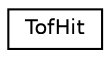 digraph "Graphical Class Hierarchy"
{
 // LATEX_PDF_SIZE
  edge [fontname="Helvetica",fontsize="10",labelfontname="Helvetica",labelfontsize="10"];
  node [fontname="Helvetica",fontsize="10",shape=record];
  rankdir="LR";
  Node0 [label="TofHit",height=0.2,width=0.4,color="black", fillcolor="white", style="filled",URL="$structTofHit.html",tooltip=" "];
}
